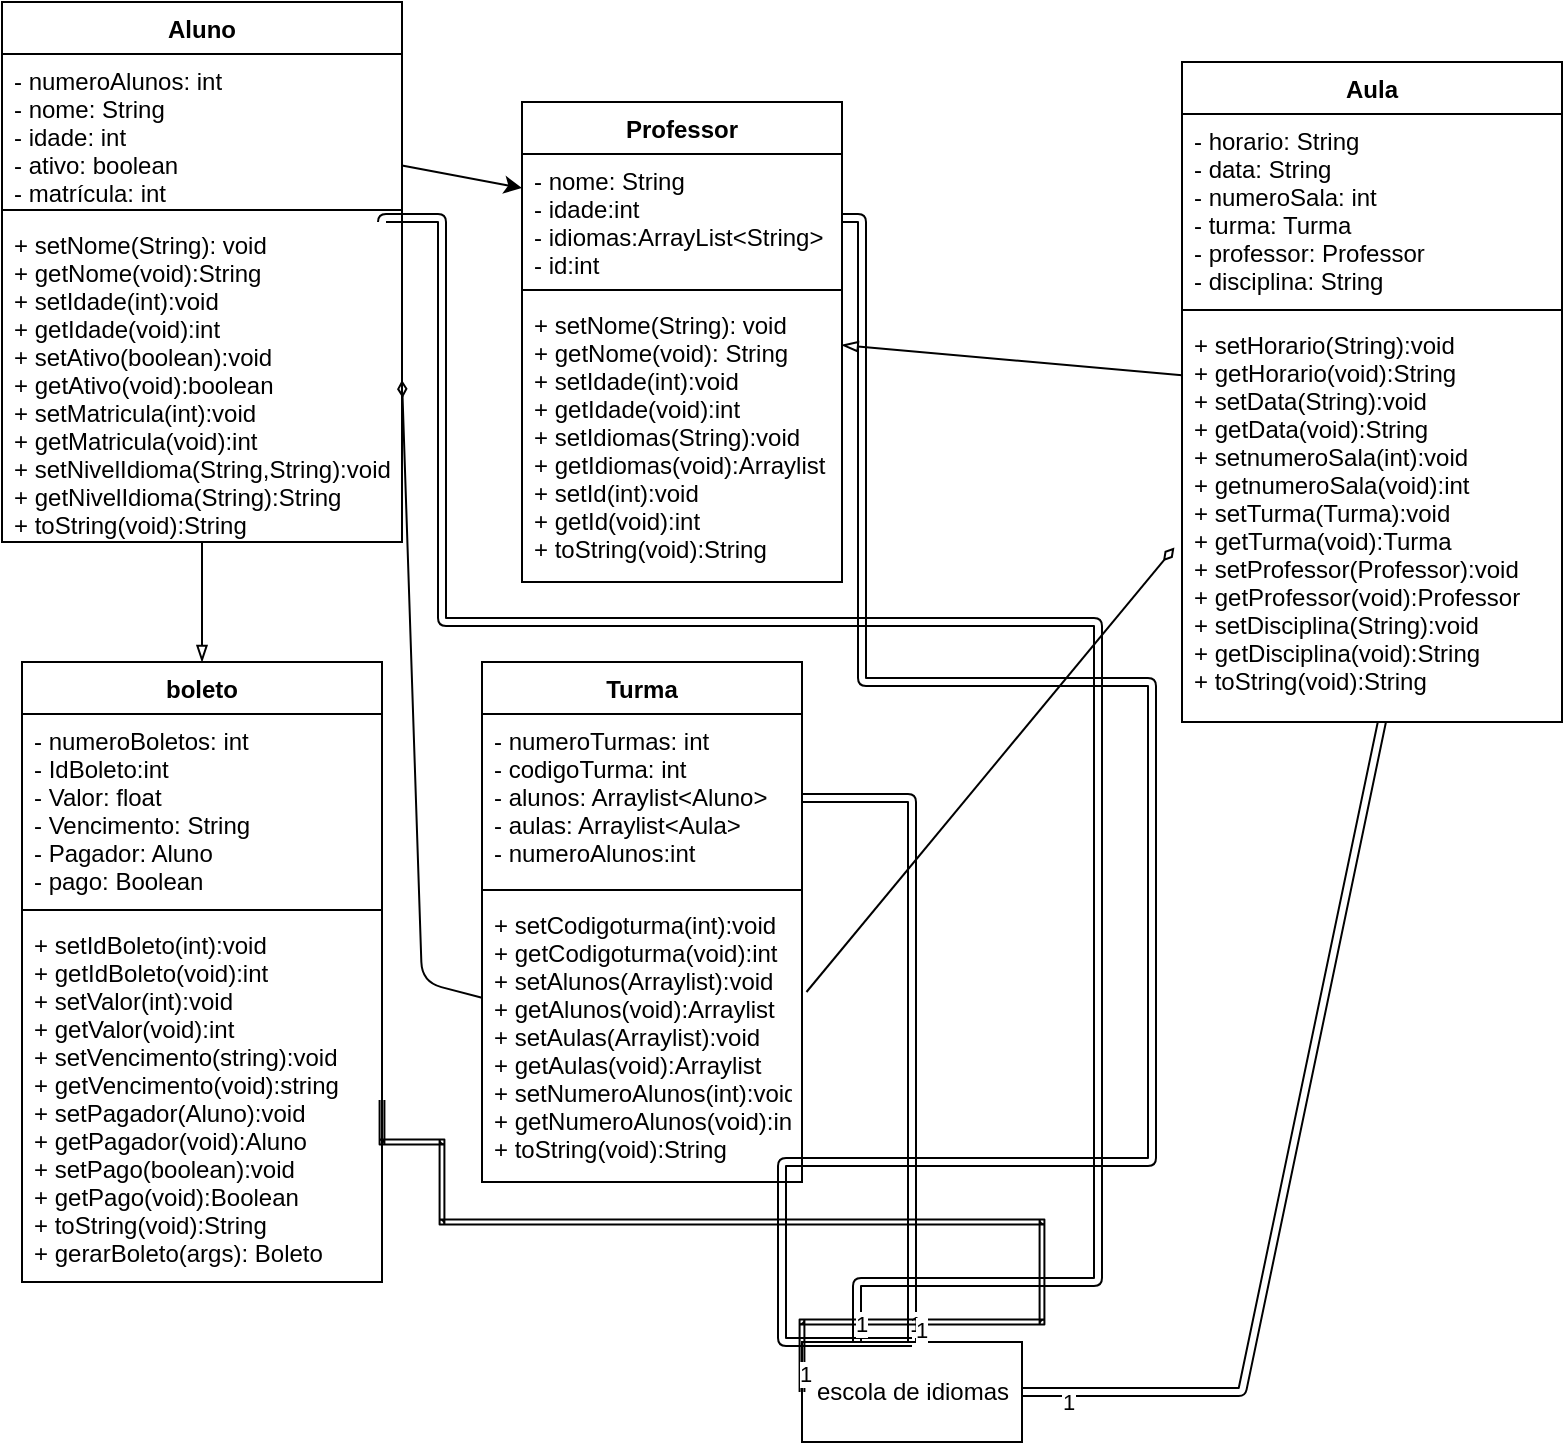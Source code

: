 <mxfile>
    <diagram id="q3GHa5FDCBVNJ26OGZ3h" name="Page-1">
        <mxGraphModel dx="393" dy="322" grid="1" gridSize="10" guides="1" tooltips="1" connect="1" arrows="1" fold="1" page="1" pageScale="1" pageWidth="850" pageHeight="1100" math="0" shadow="0">
            <root>
                <mxCell id="0"/>
                <mxCell id="1" parent="0"/>
                <mxCell id="17" value="boleto&#10;" style="swimlane;fontStyle=1;align=center;verticalAlign=top;childLayout=stackLayout;horizontal=1;startSize=26;horizontalStack=0;resizeParent=1;resizeParentMax=0;resizeLast=0;collapsible=1;marginBottom=0;" parent="1" vertex="1">
                    <mxGeometry x="50" y="340" width="180" height="310" as="geometry"/>
                </mxCell>
                <mxCell id="18" value="- numeroBoletos: int&#10;- IdBoleto:int&#10;- Valor: float&#10;- Vencimento: String&#10;- Pagador: Aluno&#10;- pago: Boolean" style="text;strokeColor=none;fillColor=none;align=left;verticalAlign=top;spacingLeft=4;spacingRight=4;overflow=hidden;rotatable=0;points=[[0,0.5],[1,0.5]];portConstraint=eastwest;" parent="17" vertex="1">
                    <mxGeometry y="26" width="180" height="94" as="geometry"/>
                </mxCell>
                <mxCell id="19" value="" style="line;strokeWidth=1;fillColor=none;align=left;verticalAlign=middle;spacingTop=-1;spacingLeft=3;spacingRight=3;rotatable=0;labelPosition=right;points=[];portConstraint=eastwest;strokeColor=inherit;" parent="17" vertex="1">
                    <mxGeometry y="120" width="180" height="8" as="geometry"/>
                </mxCell>
                <mxCell id="20" value="+ setIdBoleto(int):void&#10;+ getIdBoleto(void):int&#10;+ setValor(int):void&#10;+ getValor(void):int&#10;+ setVencimento(string):void&#10;+ getVencimento(void):string&#10;+ setPagador(Aluno):void&#10;+ getPagador(void):Aluno&#10;+ setPago(boolean):void&#10;+ getPago(void):Boolean&#10;+ toString(void):String&#10;+ gerarBoleto(args): Boleto" style="text;strokeColor=none;fillColor=none;align=left;verticalAlign=top;spacingLeft=4;spacingRight=4;overflow=hidden;rotatable=0;points=[[0,0.5],[1,0.5]];portConstraint=eastwest;" parent="17" vertex="1">
                    <mxGeometry y="128" width="180" height="182" as="geometry"/>
                </mxCell>
                <mxCell id="9" value="Aluno" style="swimlane;fontStyle=1;align=center;verticalAlign=top;childLayout=stackLayout;horizontal=1;startSize=26;horizontalStack=0;resizeParent=1;resizeParentMax=0;resizeLast=0;collapsible=1;marginBottom=0;rounded=0;shadow=0;glass=0;sketch=0;" parent="1" vertex="1">
                    <mxGeometry x="40" y="10" width="200" height="270" as="geometry"/>
                </mxCell>
                <mxCell id="10" value="- numeroAlunos: int&#10;- nome: String&#10;- idade: int&#10;- ativo: boolean&#10;- matrícula: int&#10;- nivelIdioma:Map&lt;String:String&gt;" style="text;strokeColor=none;fillColor=none;align=left;verticalAlign=top;spacingLeft=4;spacingRight=4;overflow=hidden;rotatable=0;points=[[0,0.5],[1,0.5]];portConstraint=eastwest;rounded=0;shadow=0;glass=0;sketch=0;" parent="9" vertex="1">
                    <mxGeometry y="26" width="200" height="74" as="geometry"/>
                </mxCell>
                <mxCell id="11" value="" style="line;strokeWidth=1;fillColor=none;align=left;verticalAlign=middle;spacingTop=-1;spacingLeft=3;spacingRight=3;rotatable=0;labelPosition=right;points=[];portConstraint=eastwest;strokeColor=inherit;rounded=0;shadow=0;glass=0;sketch=0;" parent="9" vertex="1">
                    <mxGeometry y="100" width="200" height="8" as="geometry"/>
                </mxCell>
                <mxCell id="12" value="+ setNome(String): void&#10;+ getNome(void):String&#10;+ setIdade(int):void&#10;+ getIdade(void):int&#10;+ setAtivo(boolean):void&#10;+ getAtivo(void):boolean&#10;+ setMatricula(int):void&#10;+ getMatricula(void):int&#10;+ setNivelIdioma(String,String):void&#10;+ getNivelIdioma(String):String&#10;+ toString(void):String" style="text;strokeColor=none;fillColor=none;align=left;verticalAlign=top;spacingLeft=4;spacingRight=4;overflow=hidden;rotatable=0;points=[[0,0.5],[1,0.5]];portConstraint=eastwest;rounded=0;shadow=0;glass=0;sketch=0;" parent="9" vertex="1">
                    <mxGeometry y="108" width="200" height="162" as="geometry"/>
                </mxCell>
                <mxCell id="13" value="Professor" style="swimlane;fontStyle=1;align=center;verticalAlign=top;childLayout=stackLayout;horizontal=1;startSize=26;horizontalStack=0;resizeParent=1;resizeParentMax=0;resizeLast=0;collapsible=1;marginBottom=0;rounded=0;shadow=0;glass=0;sketch=0;" parent="1" vertex="1">
                    <mxGeometry x="300" y="60" width="160" height="240" as="geometry">
                        <mxRectangle x="300" y="60" width="100" height="30" as="alternateBounds"/>
                    </mxGeometry>
                </mxCell>
                <mxCell id="14" value="- nome: String&#10;- idade:int&#10;- idiomas:ArrayList&lt;String&gt;&#10;- id:int&#10;" style="text;strokeColor=none;fillColor=none;align=left;verticalAlign=top;spacingLeft=4;spacingRight=4;overflow=hidden;rotatable=0;points=[[0,0.5],[1,0.5]];portConstraint=eastwest;rounded=0;shadow=0;glass=0;sketch=0;" parent="13" vertex="1">
                    <mxGeometry y="26" width="160" height="64" as="geometry"/>
                </mxCell>
                <mxCell id="15" value="" style="line;strokeWidth=1;fillColor=none;align=left;verticalAlign=middle;spacingTop=-1;spacingLeft=3;spacingRight=3;rotatable=0;labelPosition=right;points=[];portConstraint=eastwest;strokeColor=inherit;rounded=0;shadow=0;glass=0;sketch=0;" parent="13" vertex="1">
                    <mxGeometry y="90" width="160" height="8" as="geometry"/>
                </mxCell>
                <mxCell id="16" value="+ setNome(String): void&#10;+ getNome(void): String&#10;+ setIdade(int):void&#10;+ getIdade(void):int&#10;+ setIdiomas(String):void&#10;+ getIdiomas(void):Arraylist&#10;+ setId(int):void&#10;+ getId(void):int&#10;+ toString(void):String" style="text;strokeColor=none;fillColor=none;align=left;verticalAlign=top;spacingLeft=4;spacingRight=4;overflow=hidden;rotatable=0;points=[[0,0.5],[1,0.5]];portConstraint=eastwest;rounded=0;shadow=0;glass=0;sketch=0;" parent="13" vertex="1">
                    <mxGeometry y="98" width="160" height="142" as="geometry"/>
                </mxCell>
                <mxCell id="51" value="Turma&#10;" style="swimlane;fontStyle=1;align=center;verticalAlign=top;childLayout=stackLayout;horizontal=1;startSize=26;horizontalStack=0;resizeParent=1;resizeParentMax=0;resizeLast=0;collapsible=1;marginBottom=0;" parent="1" vertex="1">
                    <mxGeometry x="280" y="340" width="160" height="260" as="geometry"/>
                </mxCell>
                <mxCell id="52" value="- numeroTurmas: int&#10;- codigoTurma: int&#10;- alunos: Arraylist&lt;Aluno&gt;&#10;- aulas: Arraylist&lt;Aula&gt; &#10;- numeroAlunos:int" style="text;strokeColor=none;fillColor=none;align=left;verticalAlign=top;spacingLeft=4;spacingRight=4;overflow=hidden;rotatable=0;points=[[0,0.5],[1,0.5]];portConstraint=eastwest;" parent="51" vertex="1">
                    <mxGeometry y="26" width="160" height="84" as="geometry"/>
                </mxCell>
                <mxCell id="53" value="" style="line;strokeWidth=1;fillColor=none;align=left;verticalAlign=middle;spacingTop=-1;spacingLeft=3;spacingRight=3;rotatable=0;labelPosition=right;points=[];portConstraint=eastwest;strokeColor=inherit;" parent="51" vertex="1">
                    <mxGeometry y="110" width="160" height="8" as="geometry"/>
                </mxCell>
                <mxCell id="54" value="+ setCodigoturma(int):void&#10;+ getCodigoturma(void):int&#10;+ setAlunos(Arraylist):void&#10;+ getAlunos(void):Arraylist&#10;+ setAulas(Arraylist):void&#10;+ getAulas(void):Arraylist&#10;+ setNumeroAlunos(int):void&#10;+ getNumeroAlunos(void):int&#10;+ toString(void):String" style="text;strokeColor=none;fillColor=none;align=left;verticalAlign=top;spacingLeft=4;spacingRight=4;overflow=hidden;rotatable=0;points=[[0,0.5],[1,0.5]];portConstraint=eastwest;" parent="51" vertex="1">
                    <mxGeometry y="118" width="160" height="142" as="geometry"/>
                </mxCell>
                <mxCell id="70" style="edgeStyle=none;html=1;entryX=0.526;entryY=1;entryDx=0;entryDy=0;entryPerimeter=0;shape=link;" parent="1" source="56" target="66" edge="1">
                    <mxGeometry relative="1" as="geometry">
                        <Array as="points">
                            <mxPoint x="660" y="705"/>
                        </Array>
                    </mxGeometry>
                </mxCell>
                <mxCell id="71" value="1" style="edgeLabel;html=1;align=center;verticalAlign=middle;resizable=0;points=[];" parent="70" vertex="1" connectable="0">
                    <mxGeometry x="-0.9" y="-5" relative="1" as="geometry">
                        <mxPoint as="offset"/>
                    </mxGeometry>
                </mxCell>
                <mxCell id="56" value="escola de idiomas" style="html=1;" parent="1" vertex="1">
                    <mxGeometry x="440" y="680" width="110" height="50" as="geometry"/>
                </mxCell>
                <mxCell id="58" value="1" style="endArrow=open;html=1;endSize=12;startArrow=diamondThin;startSize=14;startFill=0;edgeStyle=orthogonalEdgeStyle;align=left;verticalAlign=bottom;shape=link;entryX=1;entryY=0.5;entryDx=0;entryDy=0;" parent="1" source="56" target="52" edge="1">
                    <mxGeometry x="-1" y="3" relative="1" as="geometry">
                        <mxPoint x="550" y="430" as="sourcePoint"/>
                        <mxPoint x="710" y="430" as="targetPoint"/>
                    </mxGeometry>
                </mxCell>
                <mxCell id="59" value="1" style="endArrow=open;html=1;endSize=12;startArrow=diamondThin;startSize=14;startFill=0;edgeStyle=orthogonalEdgeStyle;align=left;verticalAlign=bottom;shape=link;exitX=0;exitY=0.5;exitDx=0;exitDy=0;entryX=1;entryY=0.5;entryDx=0;entryDy=0;width=-2.414;" parent="1" source="56" target="20" edge="1">
                    <mxGeometry x="-1" y="3" relative="1" as="geometry">
                        <mxPoint x="570" y="460" as="sourcePoint"/>
                        <mxPoint x="730" y="460" as="targetPoint"/>
                        <Array as="points">
                            <mxPoint x="440" y="670"/>
                            <mxPoint x="560" y="670"/>
                            <mxPoint x="560" y="620"/>
                            <mxPoint x="260" y="620"/>
                            <mxPoint x="260" y="580"/>
                            <mxPoint x="230" y="580"/>
                        </Array>
                    </mxGeometry>
                </mxCell>
                <mxCell id="61" value="1" style="endArrow=open;html=1;endSize=12;startArrow=diamondThin;startSize=14;startFill=0;edgeStyle=orthogonalEdgeStyle;align=left;verticalAlign=bottom;shape=link;entryX=1;entryY=0.5;entryDx=0;entryDy=0;exitX=0.5;exitY=0;exitDx=0;exitDy=0;" parent="1" source="56" target="14" edge="1">
                    <mxGeometry x="-1" y="3" relative="1" as="geometry">
                        <mxPoint x="350" y="230" as="sourcePoint"/>
                        <mxPoint x="510" y="230" as="targetPoint"/>
                        <Array as="points">
                            <mxPoint x="430" y="680"/>
                            <mxPoint x="430" y="590"/>
                            <mxPoint x="615" y="590"/>
                            <mxPoint x="615" y="350"/>
                            <mxPoint x="470" y="350"/>
                            <mxPoint x="470" y="118"/>
                        </Array>
                    </mxGeometry>
                </mxCell>
                <mxCell id="62" value="1" style="endArrow=open;html=1;endSize=12;startArrow=diamondThin;startSize=14;startFill=0;edgeStyle=orthogonalEdgeStyle;align=left;verticalAlign=bottom;shape=link;exitX=0.25;exitY=0;exitDx=0;exitDy=0;" parent="1" source="56" edge="1">
                    <mxGeometry x="-1" y="3" relative="1" as="geometry">
                        <mxPoint x="350" y="230" as="sourcePoint"/>
                        <mxPoint x="230" y="120" as="targetPoint"/>
                        <Array as="points">
                            <mxPoint x="467" y="650"/>
                            <mxPoint x="588" y="650"/>
                            <mxPoint x="588" y="320"/>
                            <mxPoint x="260" y="320"/>
                            <mxPoint x="260" y="118"/>
                        </Array>
                    </mxGeometry>
                </mxCell>
                <mxCell id="75" style="edgeStyle=none;html=1;entryX=0.999;entryY=0.166;entryDx=0;entryDy=0;entryPerimeter=0;endArrow=blockThin;endFill=0;" parent="1" source="63" target="16" edge="1">
                    <mxGeometry relative="1" as="geometry"/>
                </mxCell>
                <mxCell id="63" value="Aula" style="swimlane;fontStyle=1;align=center;verticalAlign=top;childLayout=stackLayout;horizontal=1;startSize=26;horizontalStack=0;resizeParent=1;resizeParentMax=0;resizeLast=0;collapsible=1;marginBottom=0;" parent="1" vertex="1">
                    <mxGeometry x="630" y="40" width="190" height="330" as="geometry"/>
                </mxCell>
                <mxCell id="64" value="- horario: String&#10;- data: String&#10;- numeroSala: int&#10;- turma: Turma&#10;- professor: Professor&#10;- disciplina: String" style="text;strokeColor=none;fillColor=none;align=left;verticalAlign=top;spacingLeft=4;spacingRight=4;overflow=hidden;rotatable=0;points=[[0,0.5],[1,0.5]];portConstraint=eastwest;" parent="63" vertex="1">
                    <mxGeometry y="26" width="190" height="94" as="geometry"/>
                </mxCell>
                <mxCell id="65" value="" style="line;strokeWidth=1;fillColor=none;align=left;verticalAlign=middle;spacingTop=-1;spacingLeft=3;spacingRight=3;rotatable=0;labelPosition=right;points=[];portConstraint=eastwest;strokeColor=inherit;" parent="63" vertex="1">
                    <mxGeometry y="120" width="190" height="8" as="geometry"/>
                </mxCell>
                <mxCell id="66" value="+ setHorario(String):void&#10;+ getHorario(void):String&#10;+ setData(String):void&#10;+ getData(void):String&#10;+ setnumeroSala(int):void&#10;+ getnumeroSala(void):int&#10;+ setTurma(Turma):void&#10;+ getTurma(void):Turma&#10;+ setProfessor(Professor):void&#10;+ getProfessor(void):Professor&#10;+ setDisciplina(String):void&#10;+ getDisciplina(void):String&#10;+ toString(void):String" style="text;strokeColor=none;fillColor=none;align=left;verticalAlign=top;spacingLeft=4;spacingRight=4;overflow=hidden;rotatable=0;points=[[0,0.5],[1,0.5]];portConstraint=eastwest;" parent="63" vertex="1">
                    <mxGeometry y="128" width="190" height="202" as="geometry"/>
                </mxCell>
                <mxCell id="73" style="edgeStyle=none;html=1;entryX=1;entryY=0.5;entryDx=0;entryDy=0;endArrow=diamondThin;endFill=0;" parent="1" source="54" target="12" edge="1">
                    <mxGeometry relative="1" as="geometry">
                        <Array as="points">
                            <mxPoint x="250" y="500"/>
                        </Array>
                    </mxGeometry>
                </mxCell>
                <mxCell id="74" style="edgeStyle=none;html=1;entryX=-0.02;entryY=0.568;entryDx=0;entryDy=0;entryPerimeter=0;endArrow=diamondThin;endFill=0;exitX=1.014;exitY=0.331;exitDx=0;exitDy=0;exitPerimeter=0;" parent="1" source="54" target="66" edge="1">
                    <mxGeometry relative="1" as="geometry"/>
                </mxCell>
                <mxCell id="76" style="edgeStyle=none;html=1;entryX=0.5;entryY=0;entryDx=0;entryDy=0;endArrow=blockThin;endFill=0;" parent="1" source="12" target="17" edge="1">
                    <mxGeometry relative="1" as="geometry"/>
                </mxCell>
                <mxCell id="77" value="" style="edgeStyle=none;html=1;" parent="1" source="10" target="14" edge="1">
                    <mxGeometry relative="1" as="geometry"/>
                </mxCell>
            </root>
        </mxGraphModel>
    </diagram>
</mxfile>